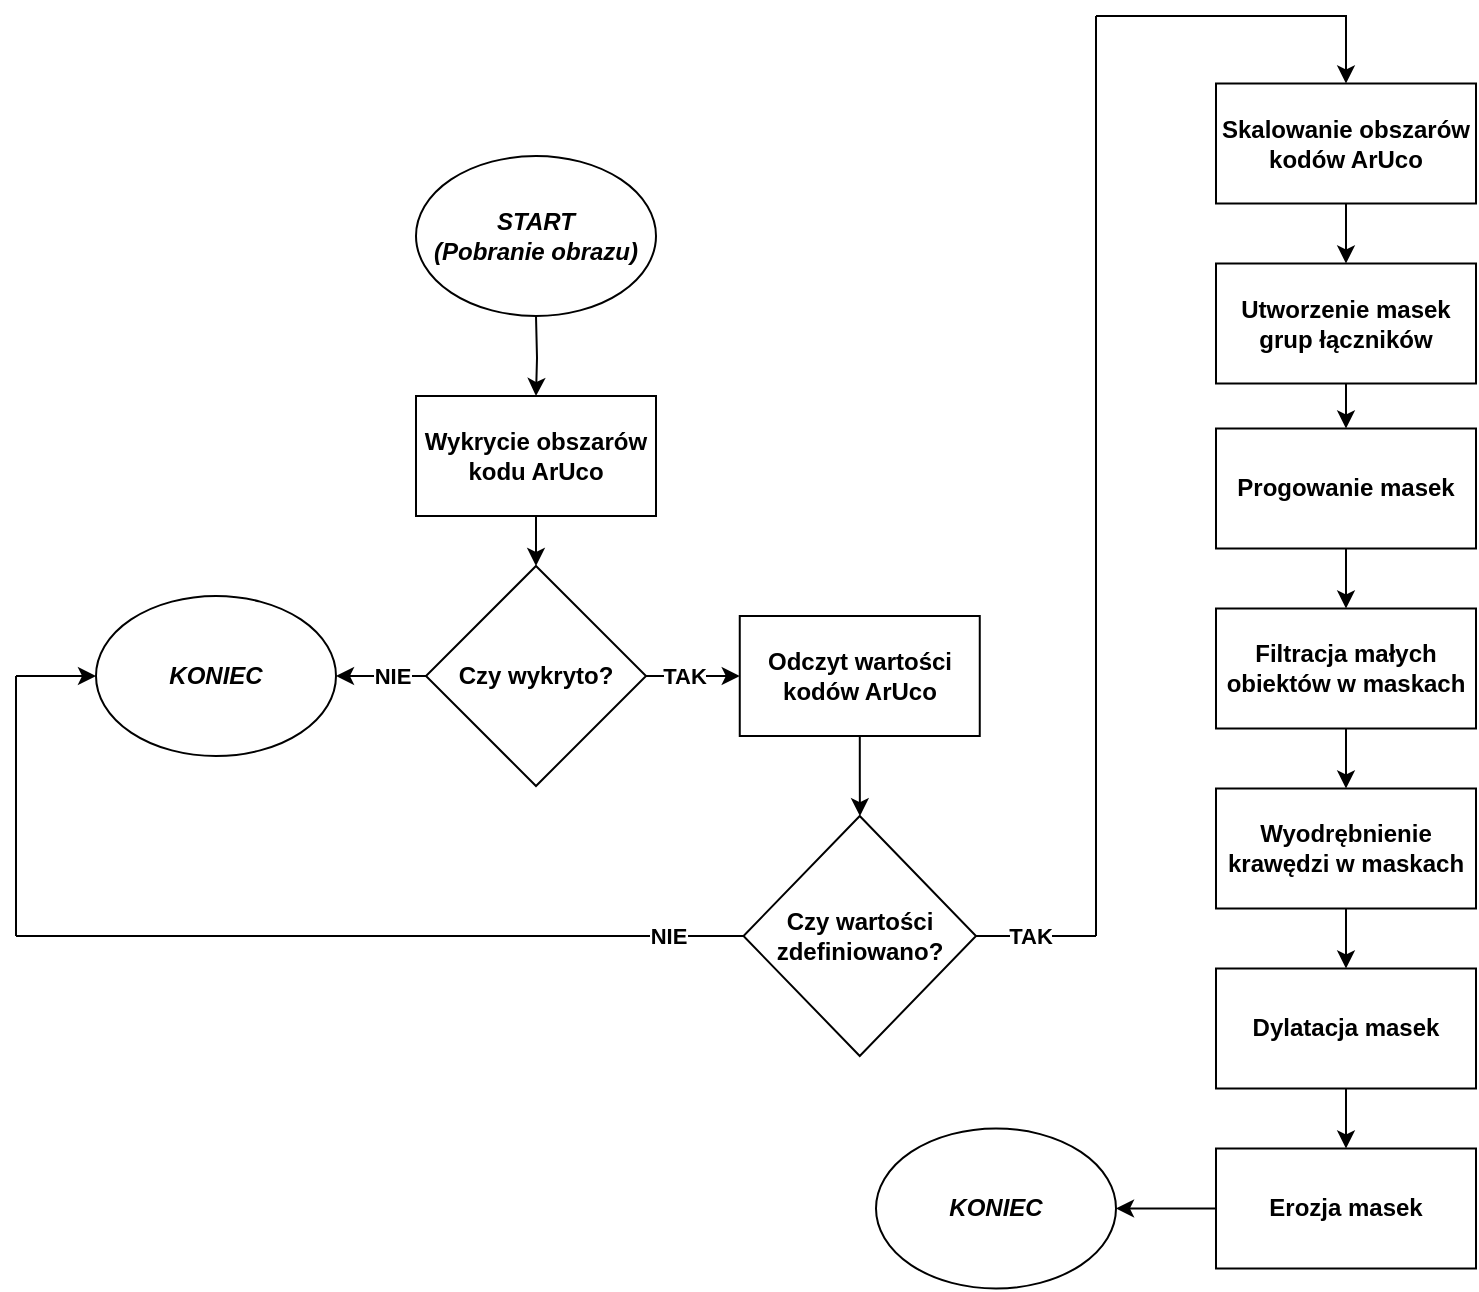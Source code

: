 <mxfile version="26.0.8">
  <diagram name="Strona-1" id="OPua6QMtRrYTettTjcWc">
    <mxGraphModel dx="1434" dy="746" grid="1" gridSize="10" guides="1" tooltips="1" connect="1" arrows="1" fold="1" page="1" pageScale="1" pageWidth="827" pageHeight="1169" math="0" shadow="0">
      <root>
        <mxCell id="0" />
        <mxCell id="1" parent="0" />
        <mxCell id="SjfZKKR3_GOXM8YcbIHh-8" value="" style="edgeStyle=orthogonalEdgeStyle;rounded=0;orthogonalLoop=1;jettySize=auto;html=1;entryX=0.5;entryY=0;entryDx=0;entryDy=0;" parent="1" source="SjfZKKR3_GOXM8YcbIHh-1" target="SjfZKKR3_GOXM8YcbIHh-9" edge="1">
          <mxGeometry relative="1" as="geometry">
            <mxPoint x="400" y="350" as="targetPoint" />
          </mxGeometry>
        </mxCell>
        <mxCell id="SjfZKKR3_GOXM8YcbIHh-1" value="&lt;b&gt;Wykrycie obszarów kodu ArUco&lt;/b&gt;" style="rounded=0;whiteSpace=wrap;html=1;" parent="1" vertex="1">
          <mxGeometry x="340" y="350" width="120" height="60" as="geometry" />
        </mxCell>
        <mxCell id="SjfZKKR3_GOXM8YcbIHh-12" value="" style="edgeStyle=orthogonalEdgeStyle;rounded=0;orthogonalLoop=1;jettySize=auto;html=1;" parent="1" source="SjfZKKR3_GOXM8YcbIHh-9" edge="1">
          <mxGeometry relative="1" as="geometry">
            <mxPoint x="300" y="490" as="targetPoint" />
          </mxGeometry>
        </mxCell>
        <mxCell id="TH82L9bVsR1r5zgLcPl5-3" value="&lt;b&gt;NIE&lt;/b&gt;" style="edgeLabel;html=1;align=center;verticalAlign=middle;resizable=0;points=[];" parent="SjfZKKR3_GOXM8YcbIHh-12" vertex="1" connectable="0">
          <mxGeometry x="-0.242" relative="1" as="geometry">
            <mxPoint as="offset" />
          </mxGeometry>
        </mxCell>
        <mxCell id="SjfZKKR3_GOXM8YcbIHh-14" value="" style="edgeStyle=orthogonalEdgeStyle;rounded=0;orthogonalLoop=1;jettySize=auto;html=1;" parent="1" source="SjfZKKR3_GOXM8YcbIHh-9" target="SjfZKKR3_GOXM8YcbIHh-13" edge="1">
          <mxGeometry relative="1" as="geometry" />
        </mxCell>
        <mxCell id="TH82L9bVsR1r5zgLcPl5-1" value="&lt;b&gt;TAK&lt;/b&gt;" style="edgeLabel;html=1;align=center;verticalAlign=middle;resizable=0;points=[];" parent="SjfZKKR3_GOXM8YcbIHh-14" vertex="1" connectable="0">
          <mxGeometry x="-0.2" y="-2" relative="1" as="geometry">
            <mxPoint y="-2" as="offset" />
          </mxGeometry>
        </mxCell>
        <mxCell id="SjfZKKR3_GOXM8YcbIHh-9" value="&lt;b&gt;Czy wykryto?&lt;/b&gt;" style="rhombus;whiteSpace=wrap;html=1;rounded=0;" parent="1" vertex="1">
          <mxGeometry x="345" y="435" width="110" height="110" as="geometry" />
        </mxCell>
        <mxCell id="SjfZKKR3_GOXM8YcbIHh-16" value="" style="edgeStyle=orthogonalEdgeStyle;rounded=0;orthogonalLoop=1;jettySize=auto;html=1;" parent="1" source="SjfZKKR3_GOXM8YcbIHh-13" target="SjfZKKR3_GOXM8YcbIHh-15" edge="1">
          <mxGeometry relative="1" as="geometry" />
        </mxCell>
        <mxCell id="SjfZKKR3_GOXM8YcbIHh-13" value="&lt;b&gt;Odczyt wartości kodów ArUco&lt;/b&gt;" style="whiteSpace=wrap;html=1;rounded=0;" parent="1" vertex="1">
          <mxGeometry x="501.88" y="460" width="120" height="60" as="geometry" />
        </mxCell>
        <mxCell id="SjfZKKR3_GOXM8YcbIHh-15" value="&lt;b&gt;Czy wartości zdefiniowano?&lt;/b&gt;" style="rhombus;whiteSpace=wrap;html=1;rounded=0;" parent="1" vertex="1">
          <mxGeometry x="503.75" y="560" width="116.25" height="120" as="geometry" />
        </mxCell>
        <mxCell id="SjfZKKR3_GOXM8YcbIHh-25" value="" style="endArrow=classic;html=1;rounded=0;entryX=0;entryY=0.5;entryDx=0;entryDy=0;" parent="1" edge="1">
          <mxGeometry width="50" height="50" relative="1" as="geometry">
            <mxPoint x="140" y="490" as="sourcePoint" />
            <mxPoint x="180" y="490" as="targetPoint" />
          </mxGeometry>
        </mxCell>
        <mxCell id="SjfZKKR3_GOXM8YcbIHh-28" value="" style="endArrow=none;html=1;rounded=0;" parent="1" edge="1">
          <mxGeometry width="50" height="50" relative="1" as="geometry">
            <mxPoint x="140" y="620" as="sourcePoint" />
            <mxPoint x="140" y="490" as="targetPoint" />
          </mxGeometry>
        </mxCell>
        <mxCell id="SjfZKKR3_GOXM8YcbIHh-36" value="" style="endArrow=none;html=1;rounded=0;entryX=0;entryY=0.5;entryDx=0;entryDy=0;" parent="1" target="SjfZKKR3_GOXM8YcbIHh-15" edge="1">
          <mxGeometry width="50" height="50" relative="1" as="geometry">
            <mxPoint x="140" y="620" as="sourcePoint" />
            <mxPoint x="350" y="570" as="targetPoint" />
          </mxGeometry>
        </mxCell>
        <mxCell id="TH82L9bVsR1r5zgLcPl5-5" value="&lt;b&gt;NIE&lt;/b&gt;" style="edgeLabel;html=1;align=center;verticalAlign=middle;resizable=0;points=[];" parent="SjfZKKR3_GOXM8YcbIHh-36" vertex="1" connectable="0">
          <mxGeometry x="0.792" relative="1" as="geometry">
            <mxPoint as="offset" />
          </mxGeometry>
        </mxCell>
        <mxCell id="SjfZKKR3_GOXM8YcbIHh-37" value="&lt;b&gt;Skalowanie obszarów kodów ArUco&lt;/b&gt;" style="whiteSpace=wrap;html=1;rounded=0;" parent="1" vertex="1">
          <mxGeometry x="740" y="193.75" width="130" height="60" as="geometry" />
        </mxCell>
        <mxCell id="SjfZKKR3_GOXM8YcbIHh-44" value="" style="edgeStyle=orthogonalEdgeStyle;rounded=0;orthogonalLoop=1;jettySize=auto;html=1;" parent="1" source="SjfZKKR3_GOXM8YcbIHh-41" target="SjfZKKR3_GOXM8YcbIHh-43" edge="1">
          <mxGeometry relative="1" as="geometry" />
        </mxCell>
        <mxCell id="SjfZKKR3_GOXM8YcbIHh-41" value="&lt;b&gt;Progowanie masek&lt;/b&gt;" style="whiteSpace=wrap;html=1;rounded=0;" parent="1" vertex="1">
          <mxGeometry x="740" y="366.25" width="130" height="60" as="geometry" />
        </mxCell>
        <mxCell id="SjfZKKR3_GOXM8YcbIHh-46" value="" style="edgeStyle=orthogonalEdgeStyle;rounded=0;orthogonalLoop=1;jettySize=auto;html=1;" parent="1" source="SjfZKKR3_GOXM8YcbIHh-43" target="SjfZKKR3_GOXM8YcbIHh-45" edge="1">
          <mxGeometry relative="1" as="geometry" />
        </mxCell>
        <mxCell id="SjfZKKR3_GOXM8YcbIHh-43" value="&lt;b&gt;Filtracja małych obiektów w maskach&lt;/b&gt;" style="whiteSpace=wrap;html=1;rounded=0;" parent="1" vertex="1">
          <mxGeometry x="740" y="456.25" width="130" height="60" as="geometry" />
        </mxCell>
        <mxCell id="SjfZKKR3_GOXM8YcbIHh-48" value="" style="edgeStyle=orthogonalEdgeStyle;rounded=0;orthogonalLoop=1;jettySize=auto;html=1;" parent="1" source="SjfZKKR3_GOXM8YcbIHh-45" target="SjfZKKR3_GOXM8YcbIHh-47" edge="1">
          <mxGeometry relative="1" as="geometry" />
        </mxCell>
        <mxCell id="SjfZKKR3_GOXM8YcbIHh-45" value="&lt;b&gt;Wyodrębnienie krawędzi w maskach&lt;/b&gt;" style="whiteSpace=wrap;html=1;rounded=0;" parent="1" vertex="1">
          <mxGeometry x="740" y="546.25" width="130" height="60" as="geometry" />
        </mxCell>
        <mxCell id="SjfZKKR3_GOXM8YcbIHh-47" value="&lt;b&gt;Dylatacja masek&lt;/b&gt;" style="whiteSpace=wrap;html=1;rounded=0;" parent="1" vertex="1">
          <mxGeometry x="740" y="636.25" width="130" height="60" as="geometry" />
        </mxCell>
        <mxCell id="SjfZKKR3_GOXM8YcbIHh-49" value="" style="endArrow=none;html=1;rounded=0;exitX=1;exitY=0.5;exitDx=0;exitDy=0;" parent="1" source="SjfZKKR3_GOXM8YcbIHh-15" edge="1">
          <mxGeometry width="50" height="50" relative="1" as="geometry">
            <mxPoint x="630" y="600" as="sourcePoint" />
            <mxPoint x="680" y="620" as="targetPoint" />
          </mxGeometry>
        </mxCell>
        <mxCell id="TH82L9bVsR1r5zgLcPl5-4" value="&lt;b&gt;TAK&lt;/b&gt;" style="edgeLabel;html=1;align=center;verticalAlign=middle;resizable=0;points=[];" parent="SjfZKKR3_GOXM8YcbIHh-49" vertex="1" connectable="0">
          <mxGeometry x="-0.119" relative="1" as="geometry">
            <mxPoint as="offset" />
          </mxGeometry>
        </mxCell>
        <mxCell id="SjfZKKR3_GOXM8YcbIHh-50" value="" style="endArrow=none;html=1;rounded=0;" parent="1" edge="1">
          <mxGeometry width="50" height="50" relative="1" as="geometry">
            <mxPoint x="680" y="620" as="sourcePoint" />
            <mxPoint x="680" y="160" as="targetPoint" />
          </mxGeometry>
        </mxCell>
        <mxCell id="SjfZKKR3_GOXM8YcbIHh-52" value="" style="endArrow=none;html=1;rounded=0;" parent="1" edge="1">
          <mxGeometry width="50" height="50" relative="1" as="geometry">
            <mxPoint x="680" y="160" as="sourcePoint" />
            <mxPoint x="800" y="160" as="targetPoint" />
          </mxGeometry>
        </mxCell>
        <mxCell id="SjfZKKR3_GOXM8YcbIHh-53" value="" style="edgeStyle=orthogonalEdgeStyle;rounded=0;orthogonalLoop=1;jettySize=auto;html=1;" parent="1" target="SjfZKKR3_GOXM8YcbIHh-37" edge="1">
          <mxGeometry relative="1" as="geometry">
            <mxPoint x="780" y="160" as="sourcePoint" />
            <mxPoint x="826.92" y="180" as="targetPoint" />
            <Array as="points">
              <mxPoint x="805" y="160" />
            </Array>
          </mxGeometry>
        </mxCell>
        <mxCell id="TH82L9bVsR1r5zgLcPl5-9" style="edgeStyle=orthogonalEdgeStyle;rounded=0;orthogonalLoop=1;jettySize=auto;html=1;exitX=0.5;exitY=1;exitDx=0;exitDy=0;entryX=0.5;entryY=0;entryDx=0;entryDy=0;" parent="1" target="SjfZKKR3_GOXM8YcbIHh-1" edge="1">
          <mxGeometry relative="1" as="geometry">
            <mxPoint x="400" y="310" as="sourcePoint" />
          </mxGeometry>
        </mxCell>
        <mxCell id="qVZzo8COclYNq5yPTm4Z-1" value="&lt;b&gt;Utworzenie masek grup łączników&lt;/b&gt;" style="whiteSpace=wrap;html=1;rounded=0;" parent="1" vertex="1">
          <mxGeometry x="740" y="283.75" width="130" height="60" as="geometry" />
        </mxCell>
        <mxCell id="qVZzo8COclYNq5yPTm4Z-2" value="&lt;b&gt;Erozja masek&lt;/b&gt;" style="whiteSpace=wrap;html=1;rounded=0;" parent="1" vertex="1">
          <mxGeometry x="740" y="726.25" width="130" height="60" as="geometry" />
        </mxCell>
        <mxCell id="qVZzo8COclYNq5yPTm4Z-3" value="" style="edgeStyle=orthogonalEdgeStyle;rounded=0;orthogonalLoop=1;jettySize=auto;html=1;" parent="1" source="SjfZKKR3_GOXM8YcbIHh-47" target="qVZzo8COclYNq5yPTm4Z-2" edge="1">
          <mxGeometry relative="1" as="geometry">
            <mxPoint x="815" y="697.25" as="sourcePoint" />
            <mxPoint x="815" y="727.25" as="targetPoint" />
          </mxGeometry>
        </mxCell>
        <mxCell id="qVZzo8COclYNq5yPTm4Z-4" value="" style="edgeStyle=orthogonalEdgeStyle;rounded=0;orthogonalLoop=1;jettySize=auto;html=1;" parent="1" source="SjfZKKR3_GOXM8YcbIHh-37" target="qVZzo8COclYNq5yPTm4Z-1" edge="1">
          <mxGeometry relative="1" as="geometry">
            <mxPoint x="820" y="253.75" as="sourcePoint" />
            <mxPoint x="820" y="283.75" as="targetPoint" />
          </mxGeometry>
        </mxCell>
        <mxCell id="qVZzo8COclYNq5yPTm4Z-5" value="" style="edgeStyle=orthogonalEdgeStyle;rounded=0;orthogonalLoop=1;jettySize=auto;html=1;" parent="1" source="qVZzo8COclYNq5yPTm4Z-1" target="SjfZKKR3_GOXM8YcbIHh-41" edge="1">
          <mxGeometry relative="1" as="geometry">
            <mxPoint x="820" y="343.75" as="sourcePoint" />
            <mxPoint x="820" y="373.75" as="targetPoint" />
          </mxGeometry>
        </mxCell>
        <mxCell id="qVZzo8COclYNq5yPTm4Z-6" value="&lt;b&gt;&lt;i&gt;KONIEC&lt;/i&gt;&lt;/b&gt;" style="ellipse;whiteSpace=wrap;html=1;" parent="1" vertex="1">
          <mxGeometry x="180" y="450" width="120" height="80" as="geometry" />
        </mxCell>
        <mxCell id="qVZzo8COclYNq5yPTm4Z-8" value="" style="endArrow=classic;html=1;rounded=0;" parent="1" source="qVZzo8COclYNq5yPTm4Z-2" edge="1">
          <mxGeometry width="50" height="50" relative="1" as="geometry">
            <mxPoint x="630" y="500" as="sourcePoint" />
            <mxPoint x="690" y="756.25" as="targetPoint" />
          </mxGeometry>
        </mxCell>
        <mxCell id="qVZzo8COclYNq5yPTm4Z-9" value="&lt;b&gt;&lt;i&gt;START&lt;/i&gt;&lt;/b&gt;&lt;div&gt;&lt;b&gt;&lt;i&gt;(Pobranie obrazu)&lt;/i&gt;&lt;/b&gt;&lt;/div&gt;" style="ellipse;whiteSpace=wrap;html=1;" parent="1" vertex="1">
          <mxGeometry x="340" y="230" width="120" height="80" as="geometry" />
        </mxCell>
        <mxCell id="p-zxHvQMki3qKrOrbjYA-2" value="&lt;b&gt;&lt;i&gt;KONIEC&lt;/i&gt;&lt;/b&gt;" style="ellipse;whiteSpace=wrap;html=1;" vertex="1" parent="1">
          <mxGeometry x="570" y="716.25" width="120" height="80" as="geometry" />
        </mxCell>
      </root>
    </mxGraphModel>
  </diagram>
</mxfile>
